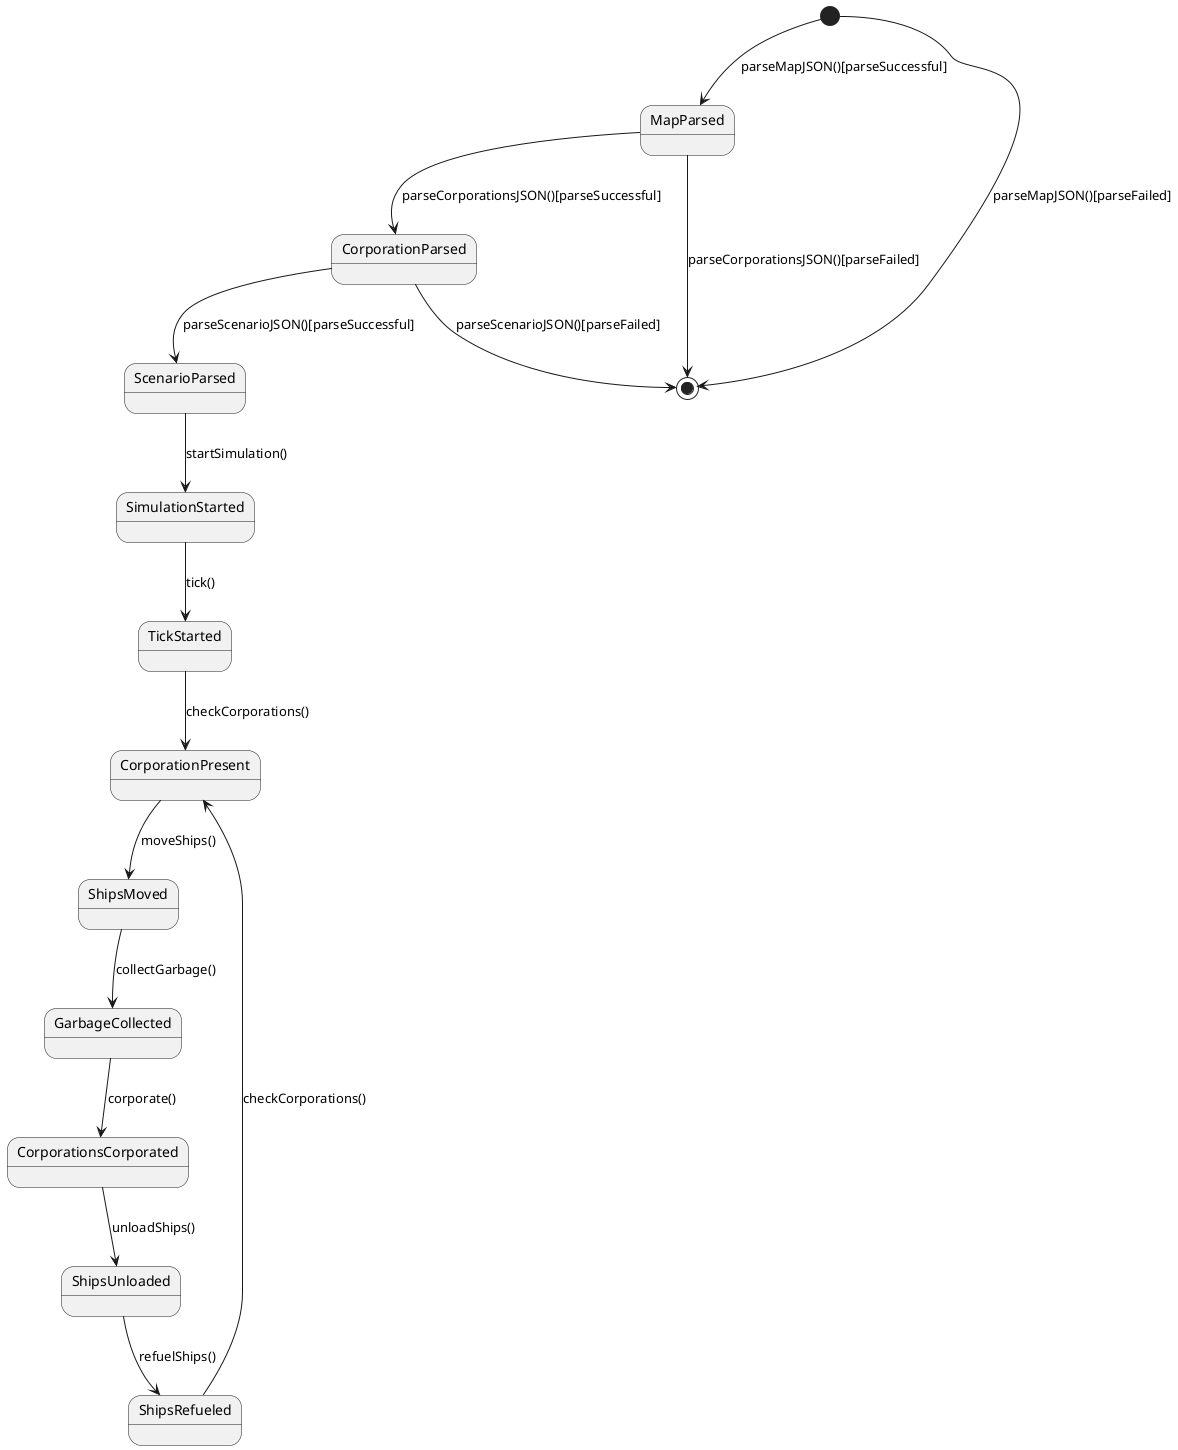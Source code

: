 @startuml

[*] --> MapParsed : parseMapJSON()[parseSuccessful]
[*] --> [*] : parseMapJSON()[parseFailed]

MapParsed --> CorporationParsed : parseCorporationsJSON()[parseSuccessful]
MapParsed --> [*] : parseCorporationsJSON()[parseFailed]

CorporationParsed --> ScenarioParsed : parseScenarioJSON()[parseSuccessful]
CorporationParsed --> [*] : parseScenarioJSON()[parseFailed]

ScenarioParsed --> SimulationStarted : startSimulation()

SimulationStarted --> TickStarted : tick()

TickStarted --> CorporationPresent : checkCorporations()
CorporationPresent --> ShipsMoved : moveShips()
ShipsMoved --> GarbageCollected : collectGarbage()
GarbageCollected --> CorporationsCorporated : corporate()
CorporationsCorporated --> ShipsUnloaded : unloadShips()
ShipsUnloaded --> ShipsRefueled : refuelShips()
ShipsRefueled --> CorporationPresent : checkCorporations()



@enduml


